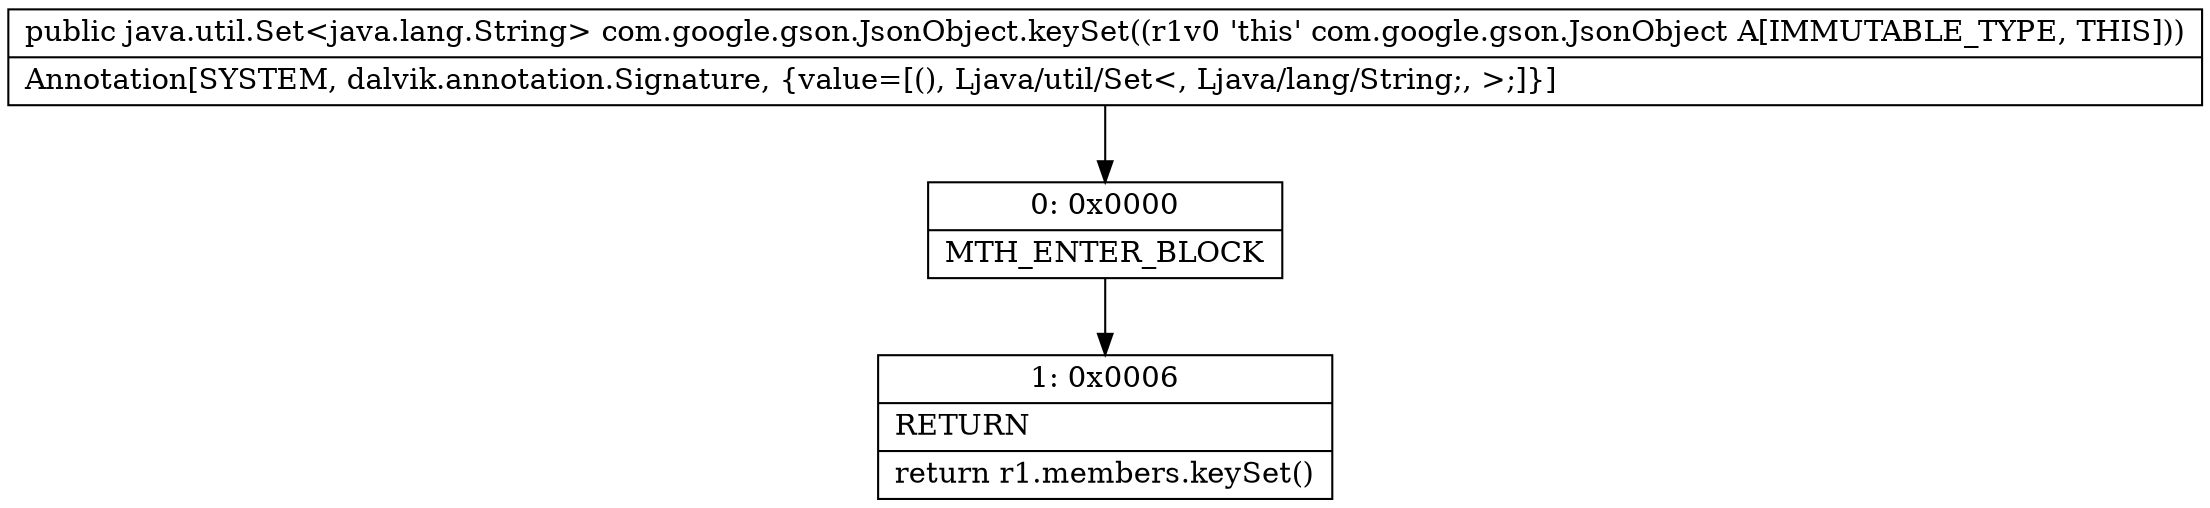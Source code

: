 digraph "CFG forcom.google.gson.JsonObject.keySet()Ljava\/util\/Set;" {
Node_0 [shape=record,label="{0\:\ 0x0000|MTH_ENTER_BLOCK\l}"];
Node_1 [shape=record,label="{1\:\ 0x0006|RETURN\l|return r1.members.keySet()\l}"];
MethodNode[shape=record,label="{public java.util.Set\<java.lang.String\> com.google.gson.JsonObject.keySet((r1v0 'this' com.google.gson.JsonObject A[IMMUTABLE_TYPE, THIS]))  | Annotation[SYSTEM, dalvik.annotation.Signature, \{value=[(), Ljava\/util\/Set\<, Ljava\/lang\/String;, \>;]\}]\l}"];
MethodNode -> Node_0;
Node_0 -> Node_1;
}

